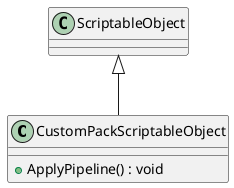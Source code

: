 @startuml
class CustomPackScriptableObject {
    + ApplyPipeline() : void
}
ScriptableObject <|-- CustomPackScriptableObject
@enduml
